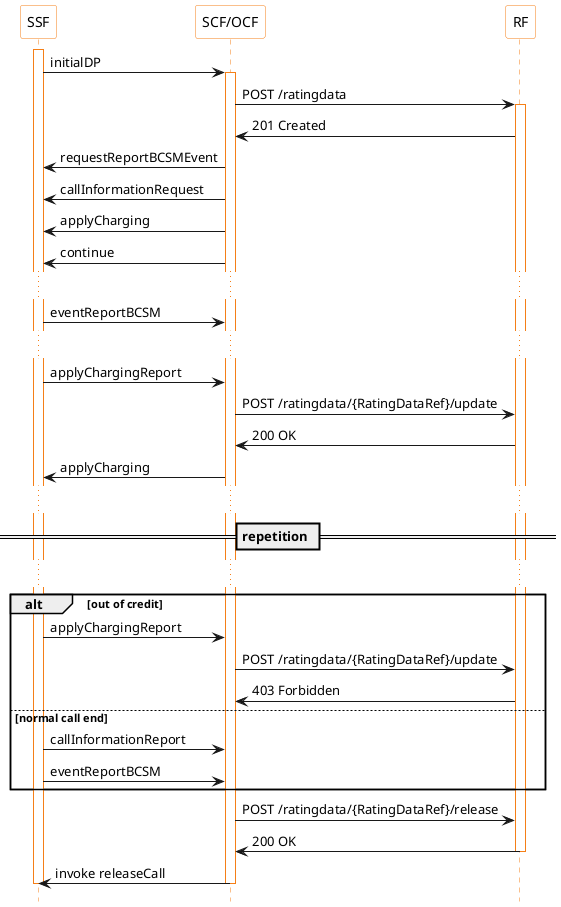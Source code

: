 @startuml

skinparam shadowing false
skinparam sequence {
ParticipantBorderColor #f57f17
ParticipantBackgroundColor white
LifeLineBorderColor #f57f17
LifeLineBackgroundColor white
}
participant "SSF" as ssf
participant "SCF/OCF" as scf
participant "RF" as rf
hide footbox

activate ssf
ssf -> scf : initialDP
activate scf
scf -> rf : POST /ratingdata
activate rf
scf <- rf : 201 Created
ssf <- scf : requestReportBCSMEvent
ssf <- scf : callInformationRequest
ssf <- scf : applyCharging
ssf <- scf : continue 	
...
ssf -> scf : eventReportBCSM
...
ssf -> scf : applyChargingReport
scf -> rf : POST /ratingdata/{RatingDataRef}/update
scf <- rf : 200 OK
ssf <- scf : applyCharging
...
== repetition ==
...
alt out of credit
ssf -> scf : applyChargingReport
scf -> rf : POST /ratingdata/{RatingDataRef}/update
scf <- rf : 403 Forbidden
else normal call end
ssf -> scf : callInformationReport
ssf -> scf : eventReportBCSM
end
scf -> rf : POST /ratingdata/{RatingDataRef}/release
scf <- rf : 200 OK
deactivate rf
ssf <- scf : invoke releaseCall
deactivate scf
deactivate ssf

@enduml
